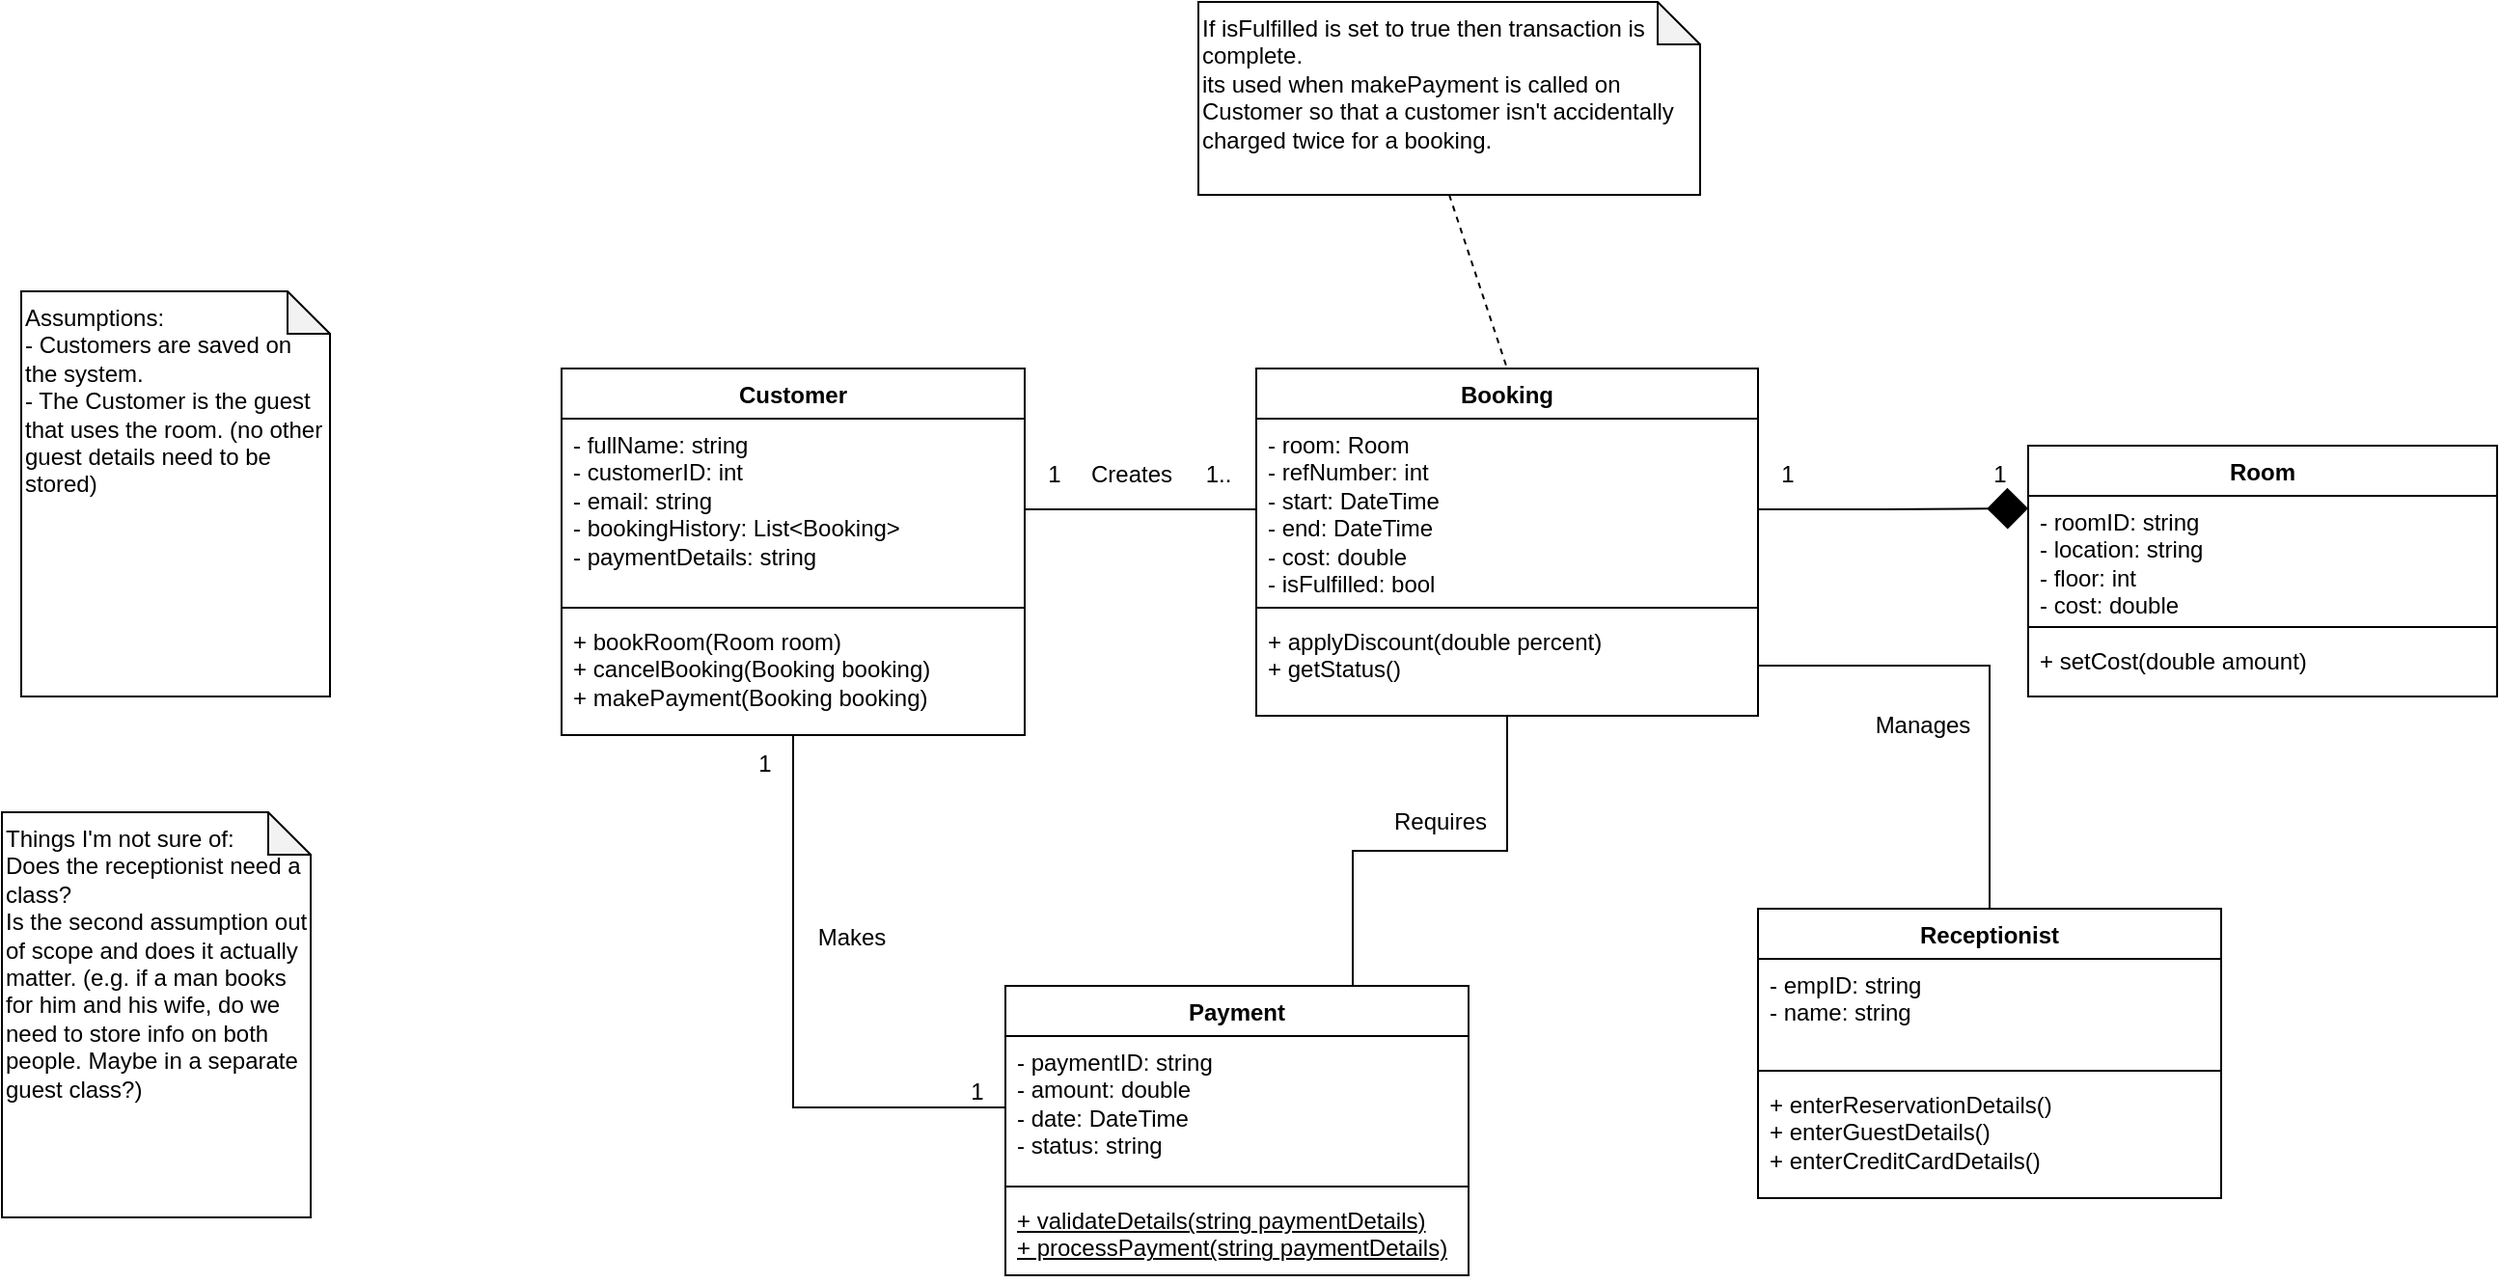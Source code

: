 <mxfile version="24.7.15">
  <diagram name="Page-1" id="1tIjKm5G-HI563aOqhq1">
    <mxGraphModel dx="1877" dy="1738" grid="1" gridSize="10" guides="1" tooltips="1" connect="1" arrows="1" fold="1" page="1" pageScale="1" pageWidth="827" pageHeight="1169" math="0" shadow="0">
      <root>
        <mxCell id="0" />
        <mxCell id="1" parent="0" />
        <mxCell id="GXh-j_yxYKP5wrsytMwr-40" style="edgeStyle=orthogonalEdgeStyle;rounded=0;orthogonalLoop=1;jettySize=auto;html=1;entryX=0;entryY=0.5;entryDx=0;entryDy=0;endArrow=none;endFill=0;" parent="1" source="GXh-j_yxYKP5wrsytMwr-6" target="GXh-j_yxYKP5wrsytMwr-15" edge="1">
          <mxGeometry relative="1" as="geometry" />
        </mxCell>
        <mxCell id="GXh-j_yxYKP5wrsytMwr-6" value="Customer" style="swimlane;fontStyle=1;align=center;verticalAlign=top;childLayout=stackLayout;horizontal=1;startSize=26;horizontalStack=0;resizeParent=1;resizeParentMax=0;resizeLast=0;collapsible=1;marginBottom=0;whiteSpace=wrap;html=1;" parent="1" vertex="1">
          <mxGeometry x="-10" y="70" width="240" height="190" as="geometry" />
        </mxCell>
        <mxCell id="GXh-j_yxYKP5wrsytMwr-7" value="- fullName: string&lt;div&gt;- customerID: int&lt;/div&gt;&lt;div&gt;- email: string&lt;/div&gt;&lt;div&gt;- bookingHistory: List&amp;lt;Booking&amp;gt;&lt;/div&gt;&lt;div&gt;- paymentDetails: string&lt;/div&gt;" style="text;strokeColor=none;fillColor=none;align=left;verticalAlign=top;spacingLeft=4;spacingRight=4;overflow=hidden;rotatable=0;points=[[0,0.5],[1,0.5]];portConstraint=eastwest;whiteSpace=wrap;html=1;" parent="GXh-j_yxYKP5wrsytMwr-6" vertex="1">
          <mxGeometry y="26" width="240" height="94" as="geometry" />
        </mxCell>
        <mxCell id="GXh-j_yxYKP5wrsytMwr-8" value="" style="line;strokeWidth=1;fillColor=none;align=left;verticalAlign=middle;spacingTop=-1;spacingLeft=3;spacingRight=3;rotatable=0;labelPosition=right;points=[];portConstraint=eastwest;strokeColor=inherit;" parent="GXh-j_yxYKP5wrsytMwr-6" vertex="1">
          <mxGeometry y="120" width="240" height="8" as="geometry" />
        </mxCell>
        <mxCell id="GXh-j_yxYKP5wrsytMwr-9" value="+ bookRoom(Room room)&lt;div&gt;+ cancelBooking(Booking booking)&lt;/div&gt;&lt;div&gt;+ makePayment(Booking booking)&lt;/div&gt;" style="text;strokeColor=none;fillColor=none;align=left;verticalAlign=top;spacingLeft=4;spacingRight=4;overflow=hidden;rotatable=0;points=[[0,0.5],[1,0.5]];portConstraint=eastwest;whiteSpace=wrap;html=1;" parent="GXh-j_yxYKP5wrsytMwr-6" vertex="1">
          <mxGeometry y="128" width="240" height="62" as="geometry" />
        </mxCell>
        <mxCell id="GXh-j_yxYKP5wrsytMwr-10" value="Room" style="swimlane;fontStyle=1;align=center;verticalAlign=top;childLayout=stackLayout;horizontal=1;startSize=26;horizontalStack=0;resizeParent=1;resizeParentMax=0;resizeLast=0;collapsible=1;marginBottom=0;whiteSpace=wrap;html=1;" parent="1" vertex="1">
          <mxGeometry x="750" y="110" width="243" height="130" as="geometry" />
        </mxCell>
        <mxCell id="GXh-j_yxYKP5wrsytMwr-11" value="- roomID: string&lt;div&gt;- location: string&lt;/div&gt;&lt;div&gt;- floor: int&lt;/div&gt;&lt;div&gt;- cost: double&lt;/div&gt;" style="text;strokeColor=none;fillColor=none;align=left;verticalAlign=top;spacingLeft=4;spacingRight=4;overflow=hidden;rotatable=0;points=[[0,0.5],[1,0.5]];portConstraint=eastwest;whiteSpace=wrap;html=1;" parent="GXh-j_yxYKP5wrsytMwr-10" vertex="1">
          <mxGeometry y="26" width="243" height="64" as="geometry" />
        </mxCell>
        <mxCell id="GXh-j_yxYKP5wrsytMwr-12" value="" style="line;strokeWidth=1;fillColor=none;align=left;verticalAlign=middle;spacingTop=-1;spacingLeft=3;spacingRight=3;rotatable=0;labelPosition=right;points=[];portConstraint=eastwest;strokeColor=inherit;" parent="GXh-j_yxYKP5wrsytMwr-10" vertex="1">
          <mxGeometry y="90" width="243" height="8" as="geometry" />
        </mxCell>
        <mxCell id="GXh-j_yxYKP5wrsytMwr-13" value="+ setCost(double amount)" style="text;strokeColor=none;fillColor=none;align=left;verticalAlign=top;spacingLeft=4;spacingRight=4;overflow=hidden;rotatable=0;points=[[0,0.5],[1,0.5]];portConstraint=eastwest;whiteSpace=wrap;html=1;" parent="GXh-j_yxYKP5wrsytMwr-10" vertex="1">
          <mxGeometry y="98" width="243" height="32" as="geometry" />
        </mxCell>
        <mxCell id="GXh-j_yxYKP5wrsytMwr-14" value="Payment" style="swimlane;fontStyle=1;align=center;verticalAlign=top;childLayout=stackLayout;horizontal=1;startSize=26;horizontalStack=0;resizeParent=1;resizeParentMax=0;resizeLast=0;collapsible=1;marginBottom=0;whiteSpace=wrap;html=1;" parent="1" vertex="1">
          <mxGeometry x="220" y="390" width="240" height="150" as="geometry" />
        </mxCell>
        <mxCell id="GXh-j_yxYKP5wrsytMwr-15" value="- paymentID: string&lt;div&gt;- amount: double&lt;/div&gt;&lt;div&gt;- date: DateTime&lt;/div&gt;&lt;div&gt;- status: string&lt;/div&gt;" style="text;strokeColor=none;fillColor=none;align=left;verticalAlign=top;spacingLeft=4;spacingRight=4;overflow=hidden;rotatable=0;points=[[0,0.5],[1,0.5]];portConstraint=eastwest;whiteSpace=wrap;html=1;" parent="GXh-j_yxYKP5wrsytMwr-14" vertex="1">
          <mxGeometry y="26" width="240" height="74" as="geometry" />
        </mxCell>
        <mxCell id="GXh-j_yxYKP5wrsytMwr-16" value="" style="line;strokeWidth=1;fillColor=none;align=left;verticalAlign=middle;spacingTop=-1;spacingLeft=3;spacingRight=3;rotatable=0;labelPosition=right;points=[];portConstraint=eastwest;strokeColor=inherit;" parent="GXh-j_yxYKP5wrsytMwr-14" vertex="1">
          <mxGeometry y="100" width="240" height="8" as="geometry" />
        </mxCell>
        <mxCell id="GXh-j_yxYKP5wrsytMwr-17" value="&lt;u&gt;+ validateDetails(string paymentDetails)&lt;/u&gt;&lt;div&gt;&lt;u&gt;+ processPayment(string paymentDetails)&lt;/u&gt;&lt;/div&gt;" style="text;strokeColor=none;fillColor=none;align=left;verticalAlign=top;spacingLeft=4;spacingRight=4;overflow=hidden;rotatable=0;points=[[0,0.5],[1,0.5]];portConstraint=eastwest;whiteSpace=wrap;html=1;" parent="GXh-j_yxYKP5wrsytMwr-14" vertex="1">
          <mxGeometry y="108" width="240" height="42" as="geometry" />
        </mxCell>
        <mxCell id="GXh-j_yxYKP5wrsytMwr-44" style="edgeStyle=orthogonalEdgeStyle;rounded=0;orthogonalLoop=1;jettySize=auto;html=1;entryX=0.75;entryY=0;entryDx=0;entryDy=0;endArrow=none;endFill=0;" parent="1" source="GXh-j_yxYKP5wrsytMwr-18" target="GXh-j_yxYKP5wrsytMwr-14" edge="1">
          <mxGeometry relative="1" as="geometry" />
        </mxCell>
        <mxCell id="GXh-j_yxYKP5wrsytMwr-18" value="Booking" style="swimlane;fontStyle=1;align=center;verticalAlign=top;childLayout=stackLayout;horizontal=1;startSize=26;horizontalStack=0;resizeParent=1;resizeParentMax=0;resizeLast=0;collapsible=1;marginBottom=0;whiteSpace=wrap;html=1;" parent="1" vertex="1">
          <mxGeometry x="350" y="70" width="260" height="180" as="geometry" />
        </mxCell>
        <mxCell id="GXh-j_yxYKP5wrsytMwr-19" value="- room: Room&lt;div&gt;- refNumber: int&lt;br&gt;&lt;div&gt;- start: DateTime&lt;/div&gt;&lt;div&gt;- end: DateTime&lt;/div&gt;&lt;div&gt;- cost: double&lt;/div&gt;&lt;div&gt;- isFulfilled: bool&amp;nbsp;&lt;/div&gt;&lt;/div&gt;" style="text;strokeColor=none;fillColor=none;align=left;verticalAlign=top;spacingLeft=4;spacingRight=4;overflow=hidden;rotatable=0;points=[[0,0.5],[1,0.5]];portConstraint=eastwest;whiteSpace=wrap;html=1;" parent="GXh-j_yxYKP5wrsytMwr-18" vertex="1">
          <mxGeometry y="26" width="260" height="94" as="geometry" />
        </mxCell>
        <mxCell id="GXh-j_yxYKP5wrsytMwr-20" value="" style="line;strokeWidth=1;fillColor=none;align=left;verticalAlign=middle;spacingTop=-1;spacingLeft=3;spacingRight=3;rotatable=0;labelPosition=right;points=[];portConstraint=eastwest;strokeColor=inherit;" parent="GXh-j_yxYKP5wrsytMwr-18" vertex="1">
          <mxGeometry y="120" width="260" height="8" as="geometry" />
        </mxCell>
        <mxCell id="GXh-j_yxYKP5wrsytMwr-21" value="+ applyDiscount(double percent)&lt;div&gt;+ getStatus()&lt;/div&gt;" style="text;strokeColor=none;fillColor=none;align=left;verticalAlign=top;spacingLeft=4;spacingRight=4;overflow=hidden;rotatable=0;points=[[0,0.5],[1,0.5]];portConstraint=eastwest;whiteSpace=wrap;html=1;" parent="GXh-j_yxYKP5wrsytMwr-18" vertex="1">
          <mxGeometry y="128" width="260" height="52" as="geometry" />
        </mxCell>
        <mxCell id="GXh-j_yxYKP5wrsytMwr-22" value="&lt;div style=&quot;&quot;&gt;&lt;span style=&quot;background-color: initial;&quot;&gt;Assumptions:&lt;/span&gt;&lt;/div&gt;&lt;div style=&quot;&quot;&gt;- Customers are saved on the system.&lt;/div&gt;&lt;div style=&quot;&quot;&gt;- The Customer is the guest that uses the room. (no other guest details need to be stored)&lt;/div&gt;&lt;div style=&quot;&quot;&gt;&lt;br&gt;&lt;/div&gt;" style="shape=note;whiteSpace=wrap;html=1;backgroundOutline=1;darkOpacity=0.05;size=22;align=left;horizontal=1;verticalAlign=top;" parent="1" vertex="1">
          <mxGeometry x="-290" y="30" width="160" height="210" as="geometry" />
        </mxCell>
        <mxCell id="GXh-j_yxYKP5wrsytMwr-23" value="&lt;div style=&quot;&quot;&gt;Things I&#39;m not sure of:&lt;/div&gt;&lt;div style=&quot;&quot;&gt;Does the receptionist need a class?&lt;/div&gt;&lt;div style=&quot;&quot;&gt;Is the second assumption out of scope and does it actually matter. (e.g. if a man books for him and his wife, do we need to store info on both people. Maybe in a separate guest class?)&lt;/div&gt;" style="shape=note;whiteSpace=wrap;html=1;backgroundOutline=1;darkOpacity=0.05;size=22;align=left;horizontal=1;verticalAlign=top;" parent="1" vertex="1">
          <mxGeometry x="-300" y="300" width="160" height="210" as="geometry" />
        </mxCell>
        <mxCell id="GXh-j_yxYKP5wrsytMwr-24" value="&lt;div style=&quot;&quot;&gt;If isFulfilled is set to true then transaction is complete.&amp;nbsp;&lt;/div&gt;&lt;div style=&quot;&quot;&gt;its used when makePayment is called on Customer so that a customer isn&#39;t accidentally charged twice for a booking.&lt;/div&gt;" style="shape=note;whiteSpace=wrap;html=1;backgroundOutline=1;darkOpacity=0.05;size=22;align=left;horizontal=1;verticalAlign=top;" parent="1" vertex="1">
          <mxGeometry x="320" y="-120" width="260" height="100" as="geometry" />
        </mxCell>
        <mxCell id="GXh-j_yxYKP5wrsytMwr-26" style="rounded=0;orthogonalLoop=1;jettySize=auto;html=1;exitX=0.5;exitY=1;exitDx=0;exitDy=0;exitPerimeter=0;entryX=0.5;entryY=0;entryDx=0;entryDy=0;dashed=1;endArrow=none;endFill=0;" parent="1" source="GXh-j_yxYKP5wrsytMwr-24" target="GXh-j_yxYKP5wrsytMwr-18" edge="1">
          <mxGeometry relative="1" as="geometry" />
        </mxCell>
        <mxCell id="GXh-j_yxYKP5wrsytMwr-46" style="edgeStyle=orthogonalEdgeStyle;rounded=0;orthogonalLoop=1;jettySize=auto;html=1;exitX=0.5;exitY=0;exitDx=0;exitDy=0;entryX=1;entryY=0.5;entryDx=0;entryDy=0;endArrow=none;endFill=0;" parent="1" source="GXh-j_yxYKP5wrsytMwr-29" target="GXh-j_yxYKP5wrsytMwr-21" edge="1">
          <mxGeometry relative="1" as="geometry" />
        </mxCell>
        <mxCell id="GXh-j_yxYKP5wrsytMwr-29" value="Receptionist" style="swimlane;fontStyle=1;align=center;verticalAlign=top;childLayout=stackLayout;horizontal=1;startSize=26;horizontalStack=0;resizeParent=1;resizeParentMax=0;resizeLast=0;collapsible=1;marginBottom=0;whiteSpace=wrap;html=1;" parent="1" vertex="1">
          <mxGeometry x="610" y="350" width="240" height="150" as="geometry" />
        </mxCell>
        <mxCell id="GXh-j_yxYKP5wrsytMwr-30" value="- empID: string&lt;div&gt;- name: string&lt;/div&gt;" style="text;strokeColor=none;fillColor=none;align=left;verticalAlign=top;spacingLeft=4;spacingRight=4;overflow=hidden;rotatable=0;points=[[0,0.5],[1,0.5]];portConstraint=eastwest;whiteSpace=wrap;html=1;" parent="GXh-j_yxYKP5wrsytMwr-29" vertex="1">
          <mxGeometry y="26" width="240" height="54" as="geometry" />
        </mxCell>
        <mxCell id="GXh-j_yxYKP5wrsytMwr-31" value="" style="line;strokeWidth=1;fillColor=none;align=left;verticalAlign=middle;spacingTop=-1;spacingLeft=3;spacingRight=3;rotatable=0;labelPosition=right;points=[];portConstraint=eastwest;strokeColor=inherit;" parent="GXh-j_yxYKP5wrsytMwr-29" vertex="1">
          <mxGeometry y="80" width="240" height="8" as="geometry" />
        </mxCell>
        <mxCell id="GXh-j_yxYKP5wrsytMwr-32" value="+ enterReservationDetails()&lt;div&gt;+ enterGuestDetails()&lt;/div&gt;&lt;div&gt;+&amp;nbsp;enterCreditCardDetails()&lt;/div&gt;" style="text;strokeColor=none;fillColor=none;align=left;verticalAlign=top;spacingLeft=4;spacingRight=4;overflow=hidden;rotatable=0;points=[[0,0.5],[1,0.5]];portConstraint=eastwest;whiteSpace=wrap;html=1;" parent="GXh-j_yxYKP5wrsytMwr-29" vertex="1">
          <mxGeometry y="88" width="240" height="62" as="geometry" />
        </mxCell>
        <mxCell id="GXh-j_yxYKP5wrsytMwr-33" style="edgeStyle=orthogonalEdgeStyle;rounded=0;orthogonalLoop=1;jettySize=auto;html=1;exitX=1;exitY=0.5;exitDx=0;exitDy=0;entryX=0;entryY=0.25;entryDx=0;entryDy=0;endArrow=diamond;endFill=1;endSize=19;" parent="1" source="GXh-j_yxYKP5wrsytMwr-19" target="GXh-j_yxYKP5wrsytMwr-10" edge="1">
          <mxGeometry relative="1" as="geometry" />
        </mxCell>
        <mxCell id="GXh-j_yxYKP5wrsytMwr-34" value="1" style="text;html=1;align=center;verticalAlign=middle;resizable=0;points=[];autosize=1;strokeColor=none;fillColor=none;" parent="1" vertex="1">
          <mxGeometry x="610" y="110" width="30" height="30" as="geometry" />
        </mxCell>
        <mxCell id="GXh-j_yxYKP5wrsytMwr-35" value="1" style="text;html=1;align=center;verticalAlign=middle;resizable=0;points=[];autosize=1;strokeColor=none;fillColor=none;" parent="1" vertex="1">
          <mxGeometry x="720" y="110" width="30" height="30" as="geometry" />
        </mxCell>
        <mxCell id="GXh-j_yxYKP5wrsytMwr-36" style="edgeStyle=orthogonalEdgeStyle;rounded=0;orthogonalLoop=1;jettySize=auto;html=1;exitX=1;exitY=0.5;exitDx=0;exitDy=0;endArrow=none;endFill=0;" parent="1" source="GXh-j_yxYKP5wrsytMwr-7" target="GXh-j_yxYKP5wrsytMwr-19" edge="1">
          <mxGeometry relative="1" as="geometry" />
        </mxCell>
        <mxCell id="GXh-j_yxYKP5wrsytMwr-37" value="Creates" style="text;html=1;align=center;verticalAlign=middle;resizable=0;points=[];autosize=1;strokeColor=none;fillColor=none;" parent="1" vertex="1">
          <mxGeometry x="250" y="110" width="70" height="30" as="geometry" />
        </mxCell>
        <mxCell id="GXh-j_yxYKP5wrsytMwr-38" value="1" style="text;html=1;align=center;verticalAlign=middle;resizable=0;points=[];autosize=1;strokeColor=none;fillColor=none;" parent="1" vertex="1">
          <mxGeometry x="230" y="110" width="30" height="30" as="geometry" />
        </mxCell>
        <mxCell id="GXh-j_yxYKP5wrsytMwr-39" value="1.." style="text;html=1;align=center;verticalAlign=middle;resizable=0;points=[];autosize=1;strokeColor=none;fillColor=none;" parent="1" vertex="1">
          <mxGeometry x="310" y="110" width="40" height="30" as="geometry" />
        </mxCell>
        <mxCell id="GXh-j_yxYKP5wrsytMwr-41" value="Makes" style="text;html=1;align=center;verticalAlign=middle;resizable=0;points=[];autosize=1;strokeColor=none;fillColor=none;" parent="1" vertex="1">
          <mxGeometry x="110" y="350" width="60" height="30" as="geometry" />
        </mxCell>
        <mxCell id="GXh-j_yxYKP5wrsytMwr-42" value="1" style="text;html=1;align=center;verticalAlign=middle;resizable=0;points=[];autosize=1;strokeColor=none;fillColor=none;" parent="1" vertex="1">
          <mxGeometry x="190" y="430" width="30" height="30" as="geometry" />
        </mxCell>
        <mxCell id="GXh-j_yxYKP5wrsytMwr-43" value="1" style="text;html=1;align=center;verticalAlign=middle;resizable=0;points=[];autosize=1;strokeColor=none;fillColor=none;" parent="1" vertex="1">
          <mxGeometry x="80" y="260" width="30" height="30" as="geometry" />
        </mxCell>
        <mxCell id="GXh-j_yxYKP5wrsytMwr-45" value="Requires" style="text;html=1;align=center;verticalAlign=middle;resizable=0;points=[];autosize=1;strokeColor=none;fillColor=none;" parent="1" vertex="1">
          <mxGeometry x="410" y="290" width="70" height="30" as="geometry" />
        </mxCell>
        <mxCell id="GXh-j_yxYKP5wrsytMwr-47" value="Manages" style="text;html=1;align=center;verticalAlign=middle;resizable=0;points=[];autosize=1;strokeColor=none;fillColor=none;" parent="1" vertex="1">
          <mxGeometry x="660" y="240" width="70" height="30" as="geometry" />
        </mxCell>
      </root>
    </mxGraphModel>
  </diagram>
</mxfile>
